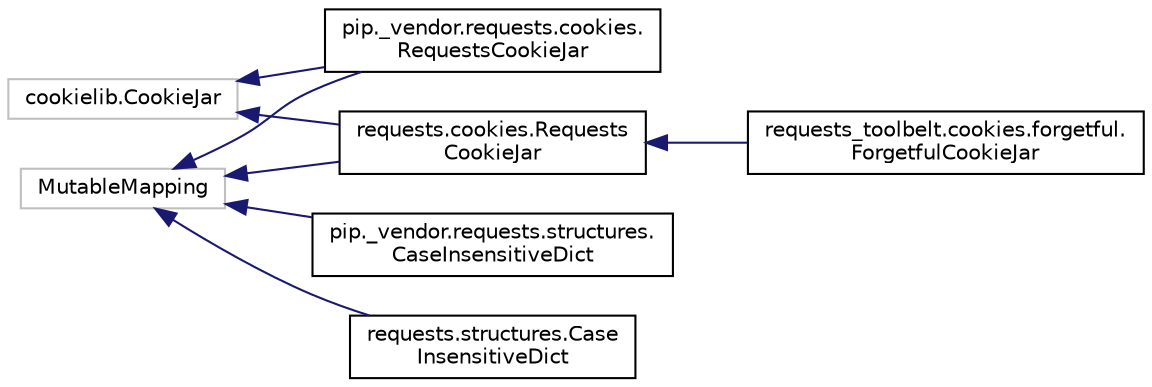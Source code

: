 digraph "Graphical Class Hierarchy"
{
 // LATEX_PDF_SIZE
  edge [fontname="Helvetica",fontsize="10",labelfontname="Helvetica",labelfontsize="10"];
  node [fontname="Helvetica",fontsize="10",shape=record];
  rankdir="LR";
  Node3122 [label="cookielib.CookieJar",height=0.2,width=0.4,color="grey75", fillcolor="white", style="filled",tooltip=" "];
  Node3122 -> Node0 [dir="back",color="midnightblue",fontsize="10",style="solid",fontname="Helvetica"];
  Node0 [label="pip._vendor.requests.cookies.\lRequestsCookieJar",height=0.2,width=0.4,color="black", fillcolor="white", style="filled",URL="$classpip_1_1__vendor_1_1requests_1_1cookies_1_1RequestsCookieJar.html",tooltip=" "];
  Node3122 -> Node3124 [dir="back",color="midnightblue",fontsize="10",style="solid",fontname="Helvetica"];
  Node3124 [label="requests.cookies.Requests\lCookieJar",height=0.2,width=0.4,color="black", fillcolor="white", style="filled",URL="$classrequests_1_1cookies_1_1RequestsCookieJar.html",tooltip=" "];
  Node3124 -> Node3125 [dir="back",color="midnightblue",fontsize="10",style="solid",fontname="Helvetica"];
  Node3125 [label="requests_toolbelt.cookies.forgetful.\lForgetfulCookieJar",height=0.2,width=0.4,color="black", fillcolor="white", style="filled",URL="$classrequests__toolbelt_1_1cookies_1_1forgetful_1_1ForgetfulCookieJar.html",tooltip=" "];
  Node16348 [label="MutableMapping",height=0.2,width=0.4,color="grey75", fillcolor="white", style="filled",tooltip=" "];
  Node16348 -> Node0 [dir="back",color="midnightblue",fontsize="10",style="solid",fontname="Helvetica"];
  Node16348 -> Node16349 [dir="back",color="midnightblue",fontsize="10",style="solid",fontname="Helvetica"];
  Node16349 [label="pip._vendor.requests.structures.\lCaseInsensitiveDict",height=0.2,width=0.4,color="black", fillcolor="white", style="filled",URL="$classpip_1_1__vendor_1_1requests_1_1structures_1_1CaseInsensitiveDict.html",tooltip=" "];
  Node16348 -> Node3124 [dir="back",color="midnightblue",fontsize="10",style="solid",fontname="Helvetica"];
  Node16348 -> Node16350 [dir="back",color="midnightblue",fontsize="10",style="solid",fontname="Helvetica"];
  Node16350 [label="requests.structures.Case\lInsensitiveDict",height=0.2,width=0.4,color="black", fillcolor="white", style="filled",URL="$classrequests_1_1structures_1_1CaseInsensitiveDict.html",tooltip=" "];
}
